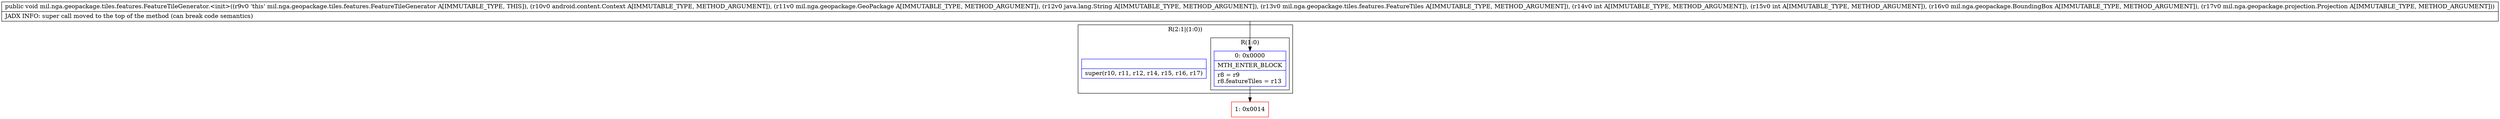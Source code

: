 digraph "CFG formil.nga.geopackage.tiles.features.FeatureTileGenerator.\<init\>(Landroid\/content\/Context;Lmil\/nga\/geopackage\/GeoPackage;Ljava\/lang\/String;Lmil\/nga\/geopackage\/tiles\/features\/FeatureTiles;IILmil\/nga\/geopackage\/BoundingBox;Lmil\/nga\/geopackage\/projection\/Projection;)V" {
subgraph cluster_Region_2056574617 {
label = "R(2:1|(1:0))";
node [shape=record,color=blue];
Node_InsnContainer_158250688 [shape=record,label="{|super(r10, r11, r12, r14, r15, r16, r17)\l}"];
subgraph cluster_Region_1363853088 {
label = "R(1:0)";
node [shape=record,color=blue];
Node_0 [shape=record,label="{0\:\ 0x0000|MTH_ENTER_BLOCK\l|r8 = r9\lr8.featureTiles = r13\l}"];
}
}
Node_1 [shape=record,color=red,label="{1\:\ 0x0014}"];
MethodNode[shape=record,label="{public void mil.nga.geopackage.tiles.features.FeatureTileGenerator.\<init\>((r9v0 'this' mil.nga.geopackage.tiles.features.FeatureTileGenerator A[IMMUTABLE_TYPE, THIS]), (r10v0 android.content.Context A[IMMUTABLE_TYPE, METHOD_ARGUMENT]), (r11v0 mil.nga.geopackage.GeoPackage A[IMMUTABLE_TYPE, METHOD_ARGUMENT]), (r12v0 java.lang.String A[IMMUTABLE_TYPE, METHOD_ARGUMENT]), (r13v0 mil.nga.geopackage.tiles.features.FeatureTiles A[IMMUTABLE_TYPE, METHOD_ARGUMENT]), (r14v0 int A[IMMUTABLE_TYPE, METHOD_ARGUMENT]), (r15v0 int A[IMMUTABLE_TYPE, METHOD_ARGUMENT]), (r16v0 mil.nga.geopackage.BoundingBox A[IMMUTABLE_TYPE, METHOD_ARGUMENT]), (r17v0 mil.nga.geopackage.projection.Projection A[IMMUTABLE_TYPE, METHOD_ARGUMENT]))  | JADX INFO: super call moved to the top of the method (can break code semantics)\l}"];
MethodNode -> Node_0;
Node_0 -> Node_1;
}

